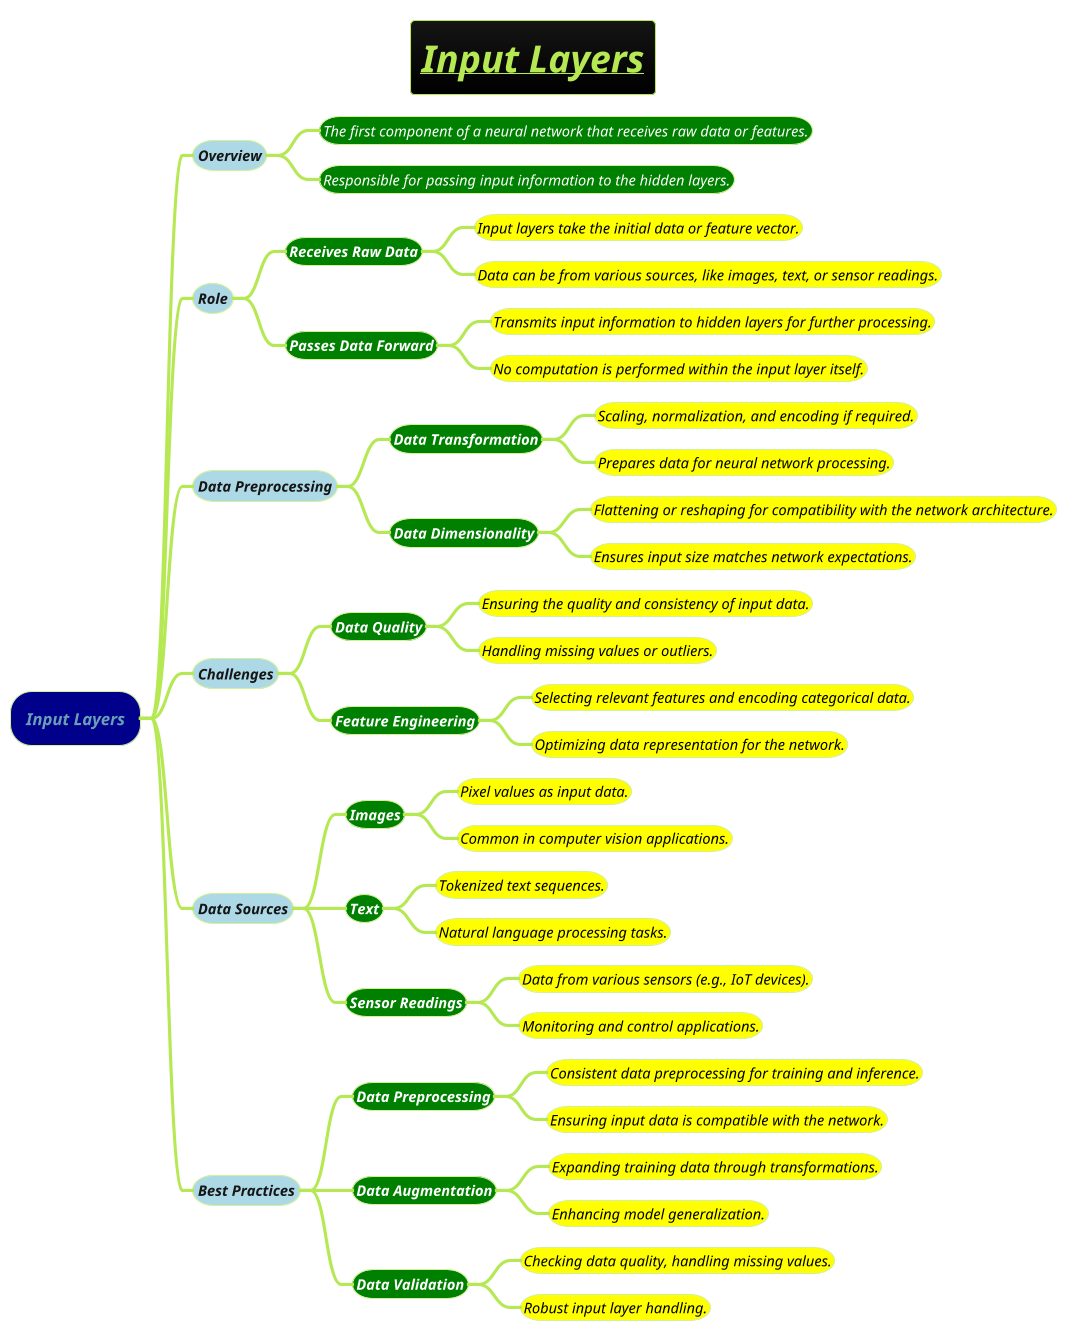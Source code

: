 @startmindmap
title =<i><b><u>Input Layers

!theme hacker

*[#darkblue] <i>Input Layers
**[#lightblue] <i><size:14>Overview
***[#green] <color #white><i><size:14>The first component of a neural network that receives raw data or features.
***[#green] <color #white><i><size:14>Responsible for passing input information to the hidden layers.
**[#lightblue] <i><size:14>Role
***[#green] <b><color #white><i><size:14>Receives Raw Data
****[#yellow] <color #black><i><size:14>Input layers take the initial data or feature vector.
****[#yellow] <color #black><i><size:14>Data can be from various sources, like images, text, or sensor readings.
***[#green] <b><color #white><i><size:14>Passes Data Forward
****[#yellow] <color #black><i><size:14>Transmits input information to hidden layers for further processing.
****[#yellow] <color #black><i><size:14>No computation is performed within the input layer itself.
**[#lightblue] <i><size:14>Data Preprocessing
***[#green] <b><color #white><i><size:14>Data Transformation
****[#yellow] <color #black><i><size:14>Scaling, normalization, and encoding if required.
****[#yellow] <color #black><i><size:14>Prepares data for neural network processing.
***[#green] <b><color #white><i><size:14>Data Dimensionality
****[#yellow] <color #black><i><size:14>Flattening or reshaping for compatibility with the network architecture.
****[#yellow] <color #black><i><size:14>Ensures input size matches network expectations.
**[#lightblue] <i><size:14>Challenges
***[#green] <b><color #white><i><size:14>Data Quality
****[#yellow] <color #black><i><size:14>Ensuring the quality and consistency of input data.
****[#yellow] <color #black><i><size:14>Handling missing values or outliers.
***[#green] <b><color #white><i><size:14>Feature Engineering
****[#yellow] <color #black><i><size:14>Selecting relevant features and encoding categorical data.
****[#yellow] <color #black><i><size:14>Optimizing data representation for the network.
**[#lightblue] <i><size:14>Data Sources
***[#green] <b><color #white><i><size:14>Images
****[#yellow] <color #black><i><size:14>Pixel values as input data.
****[#yellow] <color #black><i><size:14>Common in computer vision applications.
***[#green] <b><color #white><i><size:14>Text
****[#yellow] <color #black><i><size:14>Tokenized text sequences.
****[#yellow] <color #black><i><size:14>Natural language processing tasks.
***[#green] <b><color #white><i><size:14>Sensor Readings
****[#yellow] <color #black><i><size:14>Data from various sensors (e.g., IoT devices).
****[#yellow] <color #black><i><size:14>Monitoring and control applications.
**[#lightblue] <i><size:14>Best Practices
***[#green] <b><color #white><i><size:14>Data Preprocessing
****[#yellow] <color #black><i><size:14>Consistent data preprocessing for training and inference.
****[#yellow] <color #black><i><size:14>Ensuring input data is compatible with the network.
***[#green] <b><color #white><i><size:14>Data Augmentation
****[#yellow] <color #black><i><size:14>Expanding training data through transformations.
****[#yellow] <color #black><i><size:14>Enhancing model generalization.
***[#green] <b><color #white><i><size:14>Data Validation
****[#yellow] <color #black><i><size:14>Checking data quality, handling missing values.
****[#yellow] <color #black><i><size:14>Robust input layer handling.
@endmindmap
